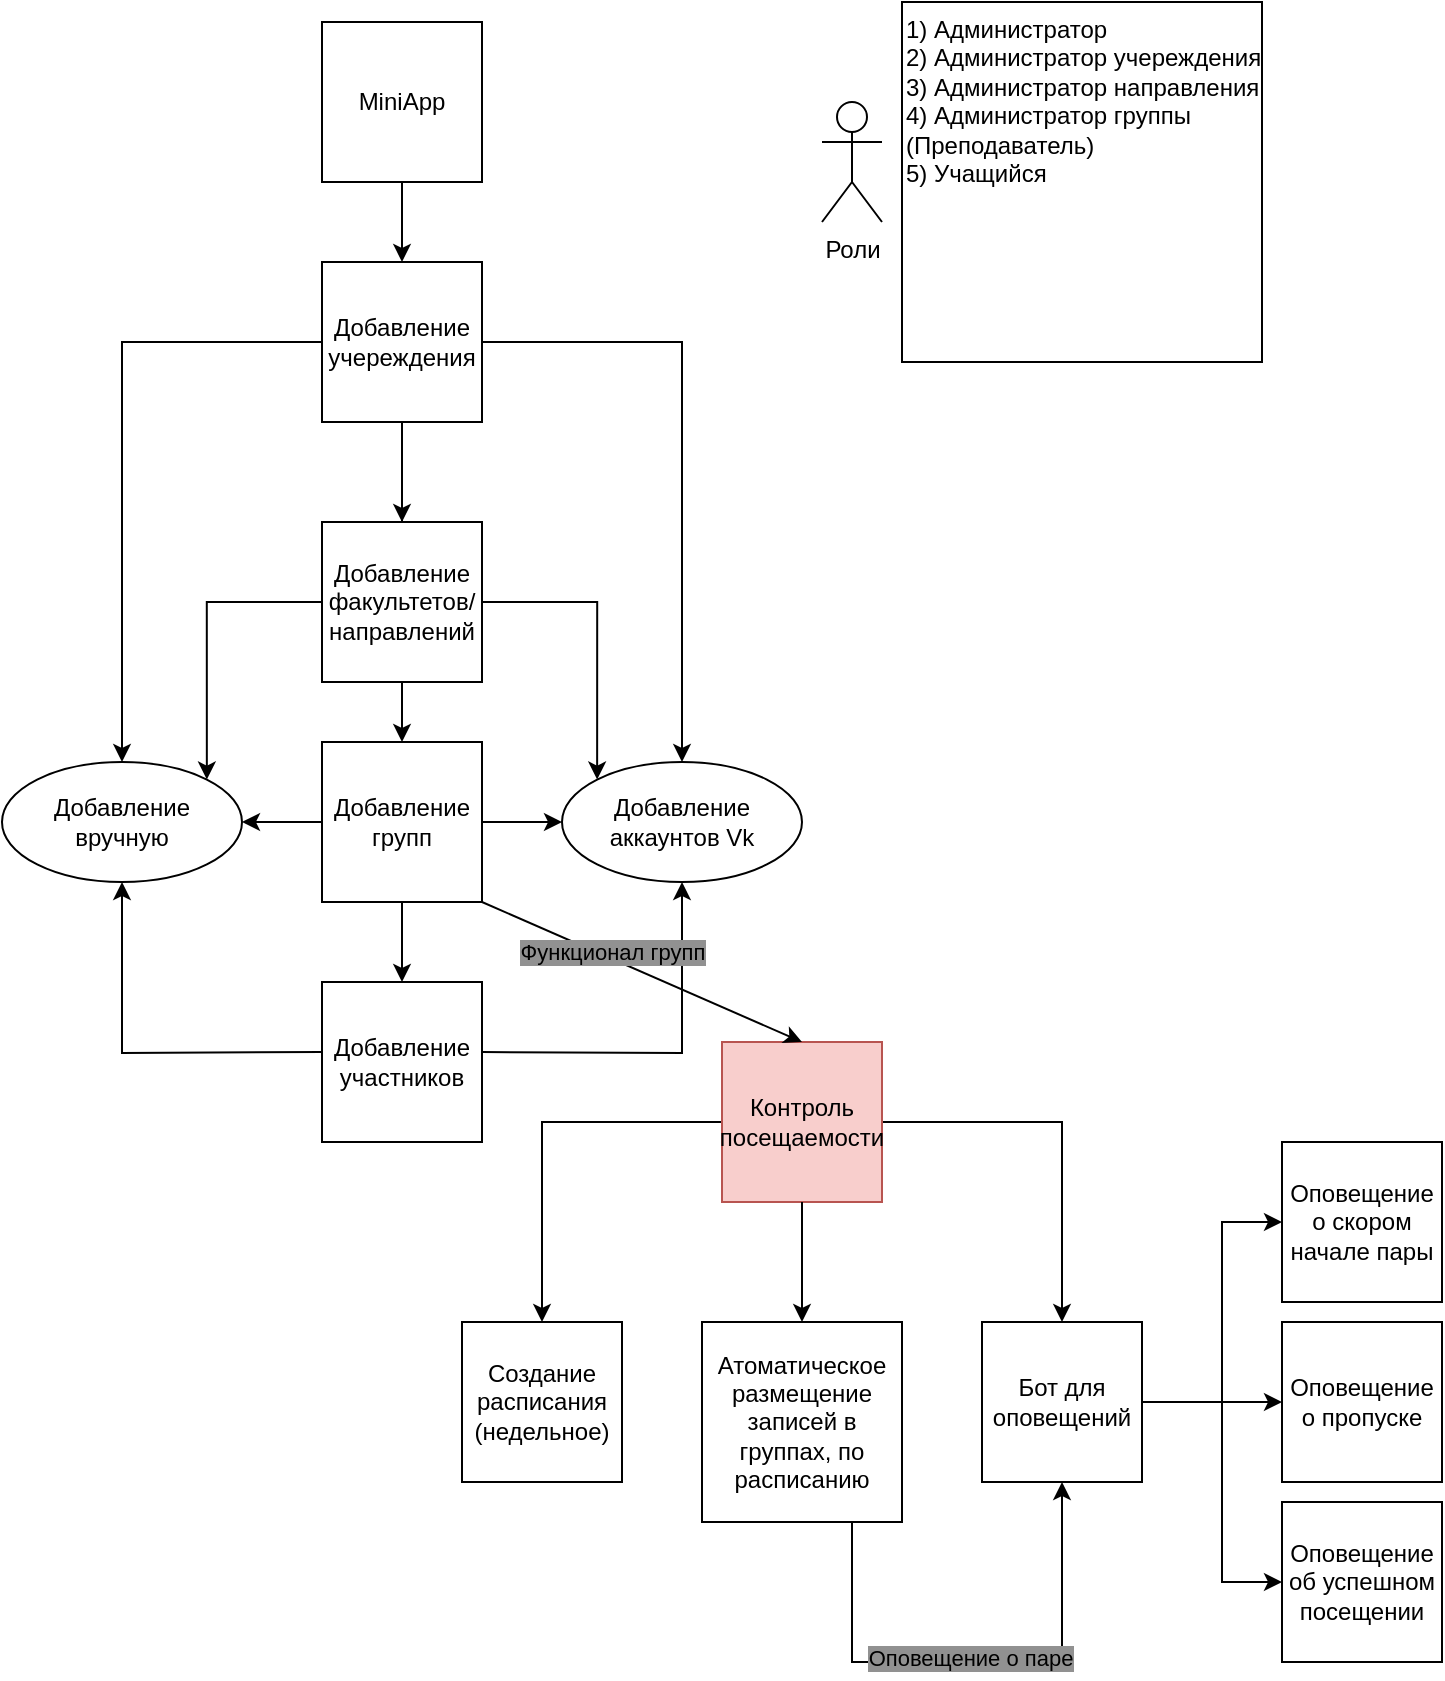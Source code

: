 <mxfile version="20.2.2" type="github">
  <diagram id="y2GmofHORTgDPPZw9UnF" name="Страница 1">
    <mxGraphModel dx="1100" dy="765" grid="1" gridSize="10" guides="1" tooltips="1" connect="1" arrows="1" fold="1" page="1" pageScale="1" pageWidth="2339" pageHeight="3300" math="0" shadow="0">
      <root>
        <mxCell id="0" />
        <mxCell id="1" parent="0" />
        <mxCell id="cjwO3AnnN_CwGR4ci8No-4" value="" style="edgeStyle=orthogonalEdgeStyle;rounded=0;orthogonalLoop=1;jettySize=auto;html=1;" edge="1" parent="1" source="cjwO3AnnN_CwGR4ci8No-1" target="cjwO3AnnN_CwGR4ci8No-3">
          <mxGeometry relative="1" as="geometry" />
        </mxCell>
        <mxCell id="cjwO3AnnN_CwGR4ci8No-1" value="MiniApp" style="whiteSpace=wrap;html=1;aspect=fixed;" vertex="1" parent="1">
          <mxGeometry x="960" y="50" width="80" height="80" as="geometry" />
        </mxCell>
        <mxCell id="cjwO3AnnN_CwGR4ci8No-6" value="" style="edgeStyle=orthogonalEdgeStyle;rounded=0;orthogonalLoop=1;jettySize=auto;html=1;startArrow=none;" edge="1" parent="1" source="cjwO3AnnN_CwGR4ci8No-17">
          <mxGeometry relative="1" as="geometry">
            <mxPoint x="1000" y="300" as="targetPoint" />
            <Array as="points">
              <mxPoint x="1000" y="270" />
              <mxPoint x="1000" y="270" />
            </Array>
          </mxGeometry>
        </mxCell>
        <mxCell id="cjwO3AnnN_CwGR4ci8No-12" style="edgeStyle=orthogonalEdgeStyle;rounded=0;orthogonalLoop=1;jettySize=auto;html=1;entryX=0.5;entryY=0;entryDx=0;entryDy=0;" edge="1" parent="1" source="cjwO3AnnN_CwGR4ci8No-3" target="cjwO3AnnN_CwGR4ci8No-9">
          <mxGeometry relative="1" as="geometry" />
        </mxCell>
        <mxCell id="cjwO3AnnN_CwGR4ci8No-15" style="edgeStyle=orthogonalEdgeStyle;rounded=0;orthogonalLoop=1;jettySize=auto;html=1;entryX=0.5;entryY=0;entryDx=0;entryDy=0;" edge="1" parent="1" source="cjwO3AnnN_CwGR4ci8No-3" target="cjwO3AnnN_CwGR4ci8No-13">
          <mxGeometry relative="1" as="geometry" />
        </mxCell>
        <mxCell id="cjwO3AnnN_CwGR4ci8No-3" value="Добавление учереждения" style="whiteSpace=wrap;html=1;aspect=fixed;" vertex="1" parent="1">
          <mxGeometry x="960" y="170" width="80" height="80" as="geometry" />
        </mxCell>
        <mxCell id="cjwO3AnnN_CwGR4ci8No-8" value="" style="edgeStyle=orthogonalEdgeStyle;rounded=0;orthogonalLoop=1;jettySize=auto;html=1;entryX=0.5;entryY=0;entryDx=0;entryDy=0;" edge="1" parent="1" source="cjwO3AnnN_CwGR4ci8No-5" target="cjwO3AnnN_CwGR4ci8No-7">
          <mxGeometry relative="1" as="geometry">
            <mxPoint x="1000" y="525" as="targetPoint" />
          </mxGeometry>
        </mxCell>
        <mxCell id="cjwO3AnnN_CwGR4ci8No-11" style="edgeStyle=orthogonalEdgeStyle;rounded=0;orthogonalLoop=1;jettySize=auto;html=1;entryX=0;entryY=0.5;entryDx=0;entryDy=0;" edge="1" parent="1" source="cjwO3AnnN_CwGR4ci8No-5" target="cjwO3AnnN_CwGR4ci8No-9">
          <mxGeometry relative="1" as="geometry" />
        </mxCell>
        <mxCell id="cjwO3AnnN_CwGR4ci8No-14" value="" style="edgeStyle=orthogonalEdgeStyle;rounded=0;orthogonalLoop=1;jettySize=auto;html=1;entryX=1;entryY=0.5;entryDx=0;entryDy=0;" edge="1" parent="1" source="cjwO3AnnN_CwGR4ci8No-5" target="cjwO3AnnN_CwGR4ci8No-13">
          <mxGeometry relative="1" as="geometry">
            <mxPoint x="900" y="450" as="targetPoint" />
          </mxGeometry>
        </mxCell>
        <mxCell id="cjwO3AnnN_CwGR4ci8No-5" value="Добавление групп" style="whiteSpace=wrap;html=1;aspect=fixed;" vertex="1" parent="1">
          <mxGeometry x="960" y="410" width="80" height="80" as="geometry" />
        </mxCell>
        <mxCell id="cjwO3AnnN_CwGR4ci8No-10" value="" style="edgeStyle=orthogonalEdgeStyle;rounded=0;orthogonalLoop=1;jettySize=auto;html=1;" edge="1" parent="1" target="cjwO3AnnN_CwGR4ci8No-9">
          <mxGeometry relative="1" as="geometry">
            <mxPoint x="1040" y="565" as="sourcePoint" />
          </mxGeometry>
        </mxCell>
        <mxCell id="cjwO3AnnN_CwGR4ci8No-16" style="edgeStyle=orthogonalEdgeStyle;rounded=0;orthogonalLoop=1;jettySize=auto;html=1;entryX=0.5;entryY=1;entryDx=0;entryDy=0;" edge="1" parent="1" target="cjwO3AnnN_CwGR4ci8No-13">
          <mxGeometry relative="1" as="geometry">
            <mxPoint x="960" y="565" as="sourcePoint" />
            <mxPoint x="840" y="480" as="targetPoint" />
          </mxGeometry>
        </mxCell>
        <mxCell id="cjwO3AnnN_CwGR4ci8No-7" value="Добавление участников" style="whiteSpace=wrap;html=1;aspect=fixed;" vertex="1" parent="1">
          <mxGeometry x="960" y="530" width="80" height="80" as="geometry" />
        </mxCell>
        <mxCell id="cjwO3AnnN_CwGR4ci8No-9" value="Добавление аккаунтов Vk" style="ellipse;whiteSpace=wrap;html=1;" vertex="1" parent="1">
          <mxGeometry x="1080" y="420" width="120" height="60" as="geometry" />
        </mxCell>
        <mxCell id="cjwO3AnnN_CwGR4ci8No-13" value="Добавление вручную" style="ellipse;whiteSpace=wrap;html=1;" vertex="1" parent="1">
          <mxGeometry x="800" y="420" width="120" height="60" as="geometry" />
        </mxCell>
        <mxCell id="cjwO3AnnN_CwGR4ci8No-19" style="edgeStyle=orthogonalEdgeStyle;rounded=0;orthogonalLoop=1;jettySize=auto;html=1;entryX=0.5;entryY=0;entryDx=0;entryDy=0;" edge="1" parent="1" source="cjwO3AnnN_CwGR4ci8No-17" target="cjwO3AnnN_CwGR4ci8No-5">
          <mxGeometry relative="1" as="geometry" />
        </mxCell>
        <mxCell id="cjwO3AnnN_CwGR4ci8No-20" style="edgeStyle=orthogonalEdgeStyle;rounded=0;orthogonalLoop=1;jettySize=auto;html=1;entryX=0;entryY=0;entryDx=0;entryDy=0;" edge="1" parent="1" source="cjwO3AnnN_CwGR4ci8No-17" target="cjwO3AnnN_CwGR4ci8No-9">
          <mxGeometry relative="1" as="geometry" />
        </mxCell>
        <mxCell id="cjwO3AnnN_CwGR4ci8No-21" style="edgeStyle=orthogonalEdgeStyle;rounded=0;orthogonalLoop=1;jettySize=auto;html=1;entryX=1;entryY=0;entryDx=0;entryDy=0;" edge="1" parent="1" source="cjwO3AnnN_CwGR4ci8No-17" target="cjwO3AnnN_CwGR4ci8No-13">
          <mxGeometry relative="1" as="geometry" />
        </mxCell>
        <mxCell id="cjwO3AnnN_CwGR4ci8No-17" value="Добавление факультетов/направлений" style="whiteSpace=wrap;html=1;aspect=fixed;" vertex="1" parent="1">
          <mxGeometry x="960" y="300" width="80" height="80" as="geometry" />
        </mxCell>
        <mxCell id="cjwO3AnnN_CwGR4ci8No-18" value="" style="edgeStyle=orthogonalEdgeStyle;rounded=0;orthogonalLoop=1;jettySize=auto;html=1;endArrow=none;" edge="1" parent="1" source="cjwO3AnnN_CwGR4ci8No-3">
          <mxGeometry relative="1" as="geometry">
            <mxPoint x="1000" y="250" as="sourcePoint" />
            <mxPoint x="1000" y="300" as="targetPoint" />
            <Array as="points" />
          </mxGeometry>
        </mxCell>
        <mxCell id="cjwO3AnnN_CwGR4ci8No-26" value="" style="edgeStyle=orthogonalEdgeStyle;rounded=0;orthogonalLoop=1;jettySize=auto;html=1;" edge="1" parent="1" source="cjwO3AnnN_CwGR4ci8No-22" target="cjwO3AnnN_CwGR4ci8No-25">
          <mxGeometry relative="1" as="geometry" />
        </mxCell>
        <mxCell id="cjwO3AnnN_CwGR4ci8No-28" value="" style="edgeStyle=orthogonalEdgeStyle;rounded=0;orthogonalLoop=1;jettySize=auto;html=1;" edge="1" parent="1" source="cjwO3AnnN_CwGR4ci8No-22" target="cjwO3AnnN_CwGR4ci8No-27">
          <mxGeometry relative="1" as="geometry" />
        </mxCell>
        <mxCell id="cjwO3AnnN_CwGR4ci8No-22" value="Контроль посещаемости" style="whiteSpace=wrap;html=1;aspect=fixed;labelBackgroundColor=none;fillColor=#f8cecc;strokeColor=#b85450;" vertex="1" parent="1">
          <mxGeometry x="1160" y="560" width="80" height="80" as="geometry" />
        </mxCell>
        <mxCell id="cjwO3AnnN_CwGR4ci8No-24" value="" style="endArrow=classic;html=1;rounded=0;exitX=1;exitY=1;exitDx=0;exitDy=0;entryX=0.5;entryY=0;entryDx=0;entryDy=0;" edge="1" parent="1" source="cjwO3AnnN_CwGR4ci8No-5" target="cjwO3AnnN_CwGR4ci8No-22">
          <mxGeometry width="50" height="50" relative="1" as="geometry">
            <mxPoint x="1140" y="430" as="sourcePoint" />
            <mxPoint x="1190" y="380" as="targetPoint" />
            <Array as="points" />
          </mxGeometry>
        </mxCell>
        <mxCell id="cjwO3AnnN_CwGR4ci8No-38" value="Функционал групп" style="edgeLabel;html=1;align=center;verticalAlign=middle;resizable=0;points=[];labelBackgroundColor=#919191;" vertex="1" connectable="0" parent="cjwO3AnnN_CwGR4ci8No-24">
          <mxGeometry x="-0.203" y="3" relative="1" as="geometry">
            <mxPoint as="offset" />
          </mxGeometry>
        </mxCell>
        <mxCell id="cjwO3AnnN_CwGR4ci8No-25" value="Создание расписания (недельное)" style="whiteSpace=wrap;html=1;aspect=fixed;" vertex="1" parent="1">
          <mxGeometry x="1030" y="700" width="80" height="80" as="geometry" />
        </mxCell>
        <mxCell id="cjwO3AnnN_CwGR4ci8No-40" value="" style="edgeStyle=orthogonalEdgeStyle;rounded=0;orthogonalLoop=1;jettySize=auto;html=1;entryX=0;entryY=0.5;entryDx=0;entryDy=0;" edge="1" parent="1" source="cjwO3AnnN_CwGR4ci8No-27" target="cjwO3AnnN_CwGR4ci8No-39">
          <mxGeometry relative="1" as="geometry">
            <Array as="points">
              <mxPoint x="1410" y="740" />
              <mxPoint x="1410" y="650" />
            </Array>
          </mxGeometry>
        </mxCell>
        <mxCell id="cjwO3AnnN_CwGR4ci8No-42" value="" style="edgeStyle=orthogonalEdgeStyle;rounded=0;orthogonalLoop=1;jettySize=auto;html=1;" edge="1" parent="1" source="cjwO3AnnN_CwGR4ci8No-27" target="cjwO3AnnN_CwGR4ci8No-41">
          <mxGeometry relative="1" as="geometry" />
        </mxCell>
        <mxCell id="cjwO3AnnN_CwGR4ci8No-44" value="" style="edgeStyle=orthogonalEdgeStyle;rounded=0;orthogonalLoop=1;jettySize=auto;html=1;entryX=0;entryY=0.5;entryDx=0;entryDy=0;" edge="1" parent="1" source="cjwO3AnnN_CwGR4ci8No-27" target="cjwO3AnnN_CwGR4ci8No-43">
          <mxGeometry relative="1" as="geometry">
            <Array as="points">
              <mxPoint x="1410" y="740" />
              <mxPoint x="1410" y="830" />
            </Array>
          </mxGeometry>
        </mxCell>
        <mxCell id="cjwO3AnnN_CwGR4ci8No-27" value="Бот для оповещений" style="whiteSpace=wrap;html=1;aspect=fixed;" vertex="1" parent="1">
          <mxGeometry x="1290" y="700" width="80" height="80" as="geometry" />
        </mxCell>
        <mxCell id="cjwO3AnnN_CwGR4ci8No-29" value="Атоматическое размещение записей в группах, по расписанию" style="whiteSpace=wrap;html=1;aspect=fixed;" vertex="1" parent="1">
          <mxGeometry x="1150" y="700" width="100" height="100" as="geometry" />
        </mxCell>
        <mxCell id="cjwO3AnnN_CwGR4ci8No-30" value="" style="endArrow=classic;html=1;rounded=0;exitX=0.5;exitY=1;exitDx=0;exitDy=0;entryX=0.5;entryY=0;entryDx=0;entryDy=0;" edge="1" parent="1" source="cjwO3AnnN_CwGR4ci8No-22" target="cjwO3AnnN_CwGR4ci8No-29">
          <mxGeometry width="50" height="50" relative="1" as="geometry">
            <mxPoint x="1120" y="770" as="sourcePoint" />
            <mxPoint x="1170" y="720" as="targetPoint" />
          </mxGeometry>
        </mxCell>
        <mxCell id="cjwO3AnnN_CwGR4ci8No-31" value="Роли" style="shape=umlActor;verticalLabelPosition=bottom;verticalAlign=top;html=1;outlineConnect=0;" vertex="1" parent="1">
          <mxGeometry x="1210" y="90" width="30" height="60" as="geometry" />
        </mxCell>
        <mxCell id="cjwO3AnnN_CwGR4ci8No-36" value="&lt;div style=&quot;&quot;&gt;&lt;span style=&quot;background-color: initial;&quot;&gt;1) Администратор&lt;/span&gt;&lt;/div&gt;&lt;div style=&quot;&quot;&gt;&lt;span style=&quot;background-color: initial;&quot;&gt;2) Администратор учереждения&lt;/span&gt;&lt;/div&gt;&lt;div style=&quot;&quot;&gt;&lt;span style=&quot;background-color: initial;&quot;&gt;3) Администратор направления&lt;/span&gt;&lt;/div&gt;&lt;div style=&quot;&quot;&gt;&lt;span style=&quot;background-color: initial;&quot;&gt;4) Администратор группы (Преподаватель)&lt;/span&gt;&lt;/div&gt;&lt;div style=&quot;&quot;&gt;&lt;span style=&quot;background-color: initial;&quot;&gt;5) Учащийся&lt;/span&gt;&lt;/div&gt;" style="whiteSpace=wrap;html=1;aspect=fixed;align=left;verticalAlign=top;" vertex="1" parent="1">
          <mxGeometry x="1250" y="40" width="180" height="180" as="geometry" />
        </mxCell>
        <mxCell id="cjwO3AnnN_CwGR4ci8No-39" value="Оповещение о скором начале пары" style="whiteSpace=wrap;html=1;aspect=fixed;" vertex="1" parent="1">
          <mxGeometry x="1440" y="610" width="80" height="80" as="geometry" />
        </mxCell>
        <mxCell id="cjwO3AnnN_CwGR4ci8No-41" value="Оповещение о пропуске" style="whiteSpace=wrap;html=1;aspect=fixed;" vertex="1" parent="1">
          <mxGeometry x="1440" y="700" width="80" height="80" as="geometry" />
        </mxCell>
        <mxCell id="cjwO3AnnN_CwGR4ci8No-43" value="Оповещение об успешном посещении" style="whiteSpace=wrap;html=1;aspect=fixed;" vertex="1" parent="1">
          <mxGeometry x="1440" y="790" width="80" height="80" as="geometry" />
        </mxCell>
        <mxCell id="cjwO3AnnN_CwGR4ci8No-45" value="" style="endArrow=classic;html=1;rounded=0;exitX=0.75;exitY=1;exitDx=0;exitDy=0;entryX=0.5;entryY=1;entryDx=0;entryDy=0;" edge="1" parent="1" source="cjwO3AnnN_CwGR4ci8No-29" target="cjwO3AnnN_CwGR4ci8No-27">
          <mxGeometry width="50" height="50" relative="1" as="geometry">
            <mxPoint x="1270" y="840" as="sourcePoint" />
            <mxPoint x="1320" y="790" as="targetPoint" />
            <Array as="points">
              <mxPoint x="1225" y="870" />
              <mxPoint x="1330" y="870" />
            </Array>
          </mxGeometry>
        </mxCell>
        <mxCell id="cjwO3AnnN_CwGR4ci8No-46" value="Оповещение о паре" style="edgeLabel;html=1;align=center;verticalAlign=middle;resizable=0;points=[];labelBackgroundColor=#919191;" vertex="1" connectable="0" parent="cjwO3AnnN_CwGR4ci8No-45">
          <mxGeometry x="-0.026" y="2" relative="1" as="geometry">
            <mxPoint as="offset" />
          </mxGeometry>
        </mxCell>
      </root>
    </mxGraphModel>
  </diagram>
</mxfile>
